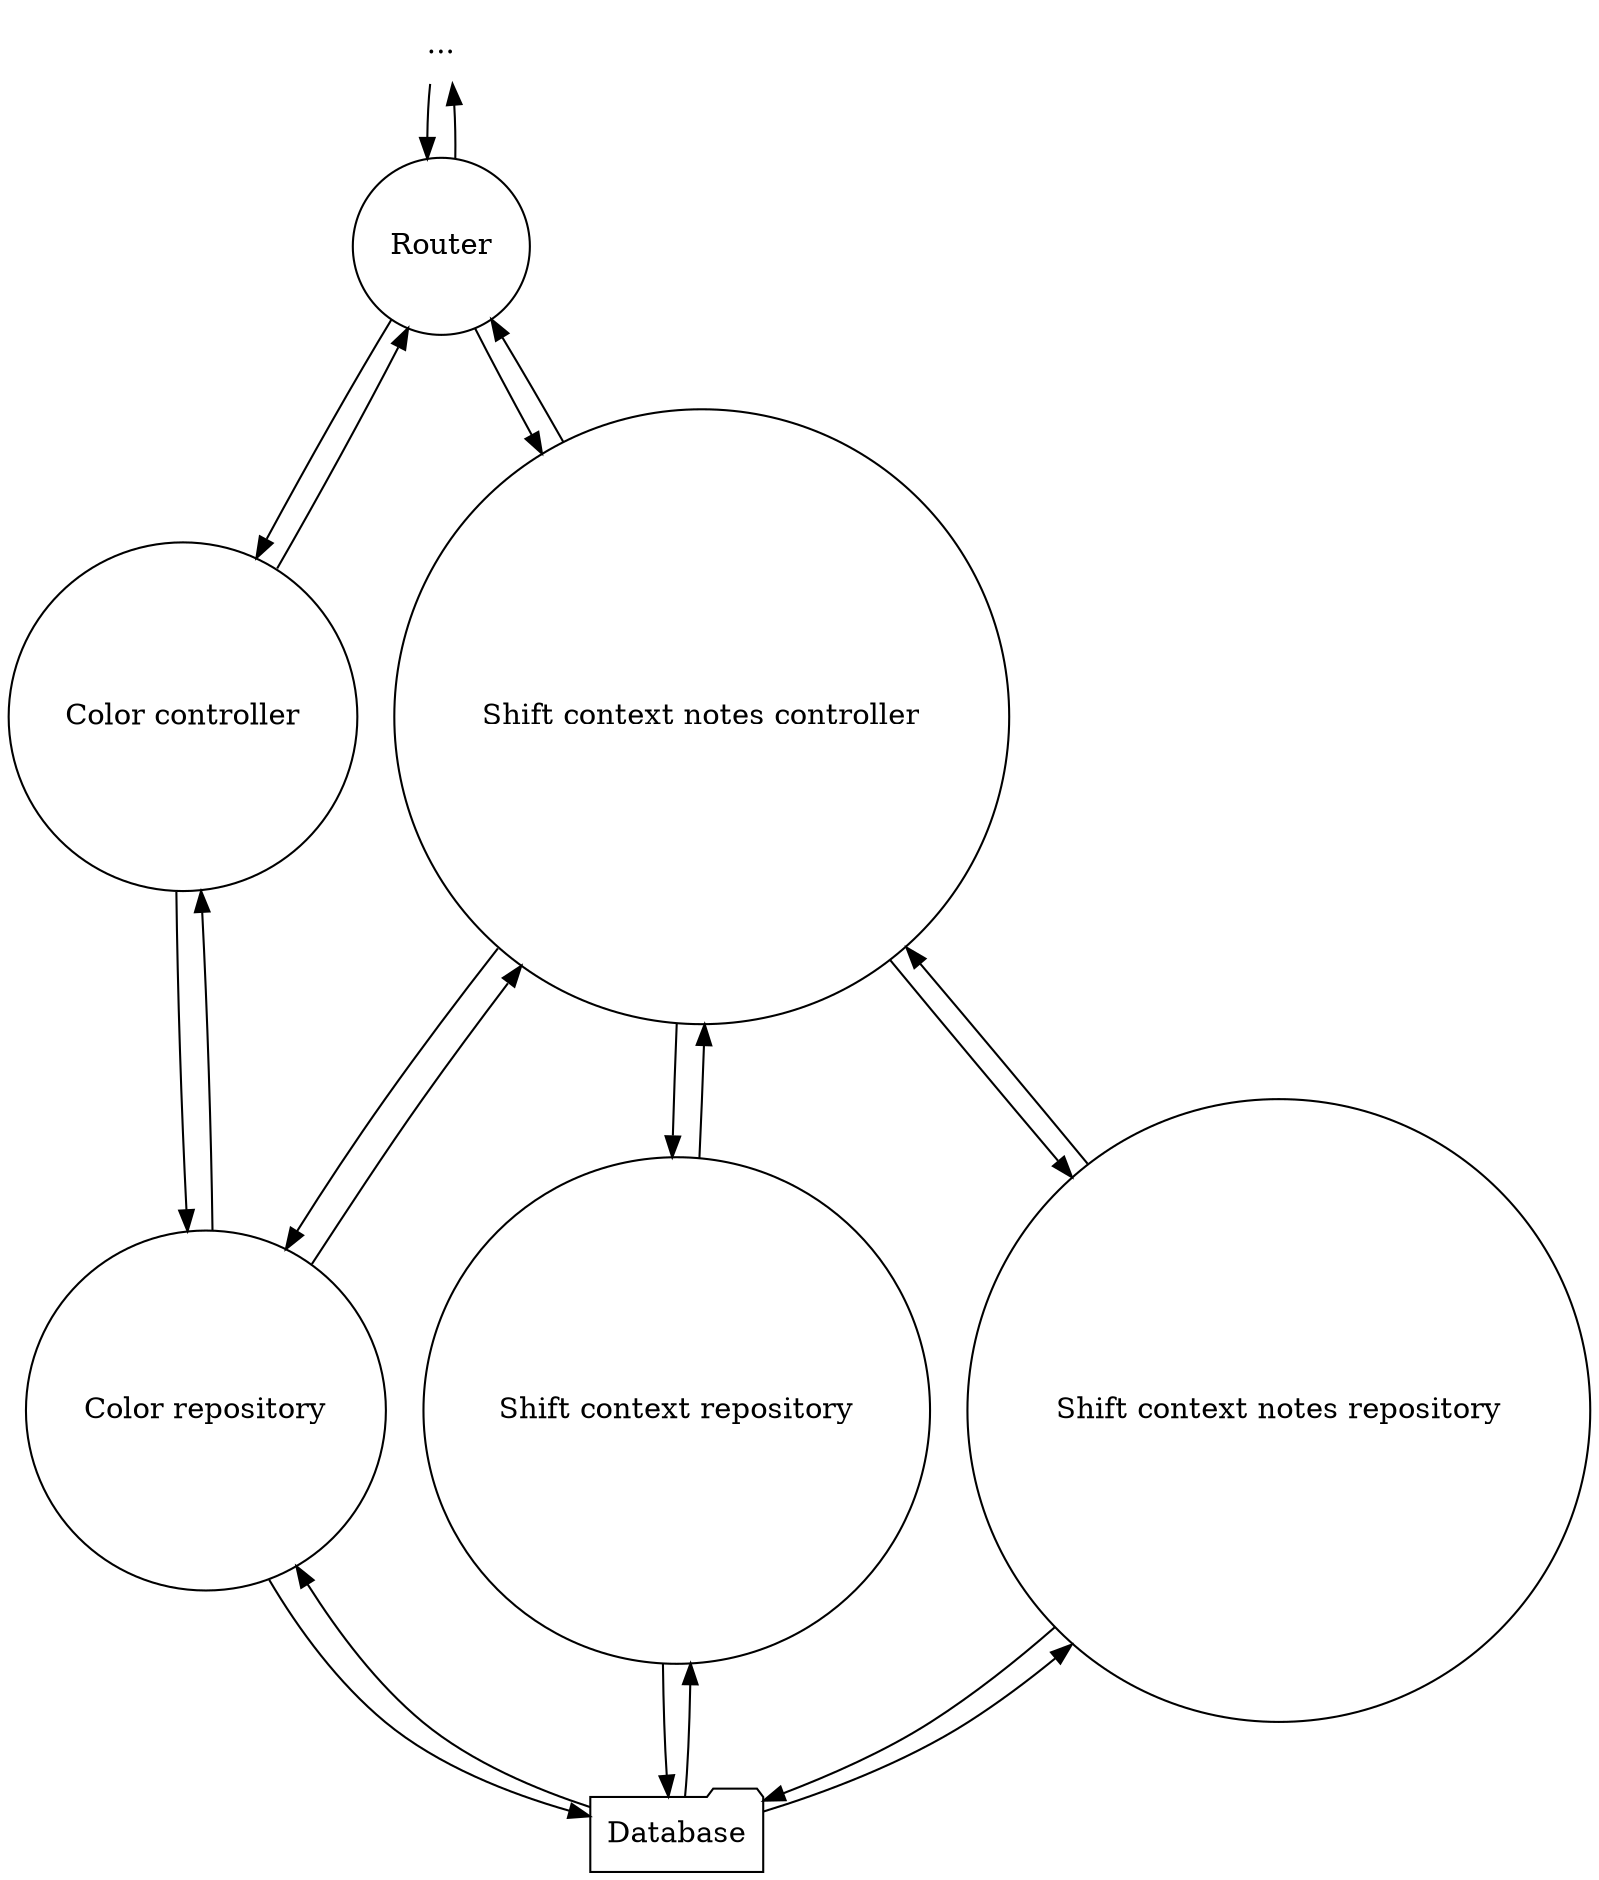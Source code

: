digraph data_flow_diagram {
    node [ shape = circle ]
    
    "..." [ shape = none ]
    
    "..." -> Router -> "..."

    subgraph controllers {
        rank = same
        
        "Color controller"
        "Shift context notes controller"
    }
    
    Router -> {
        "Color controller"
        "Shift context notes controller"
    } -> Router
    
    subgraph repositories {
        rank = same
        
        "Color repository"
        "Shift context repository"
        "Shift context notes repository"
    }
    
    "Color controller" -> {
        "Color repository"
    } -> "Color controller"
    
    "Shift context notes controller" -> {
        "Color repository"
        "Shift context repository"
        "Shift context notes repository"
    } -> "Shift context notes controller"
    
    Database [ shape = folder ]
    
    Database -> {
        "Color repository"
        "Shift context repository"
        "Shift context notes repository"
    } -> Database
}
